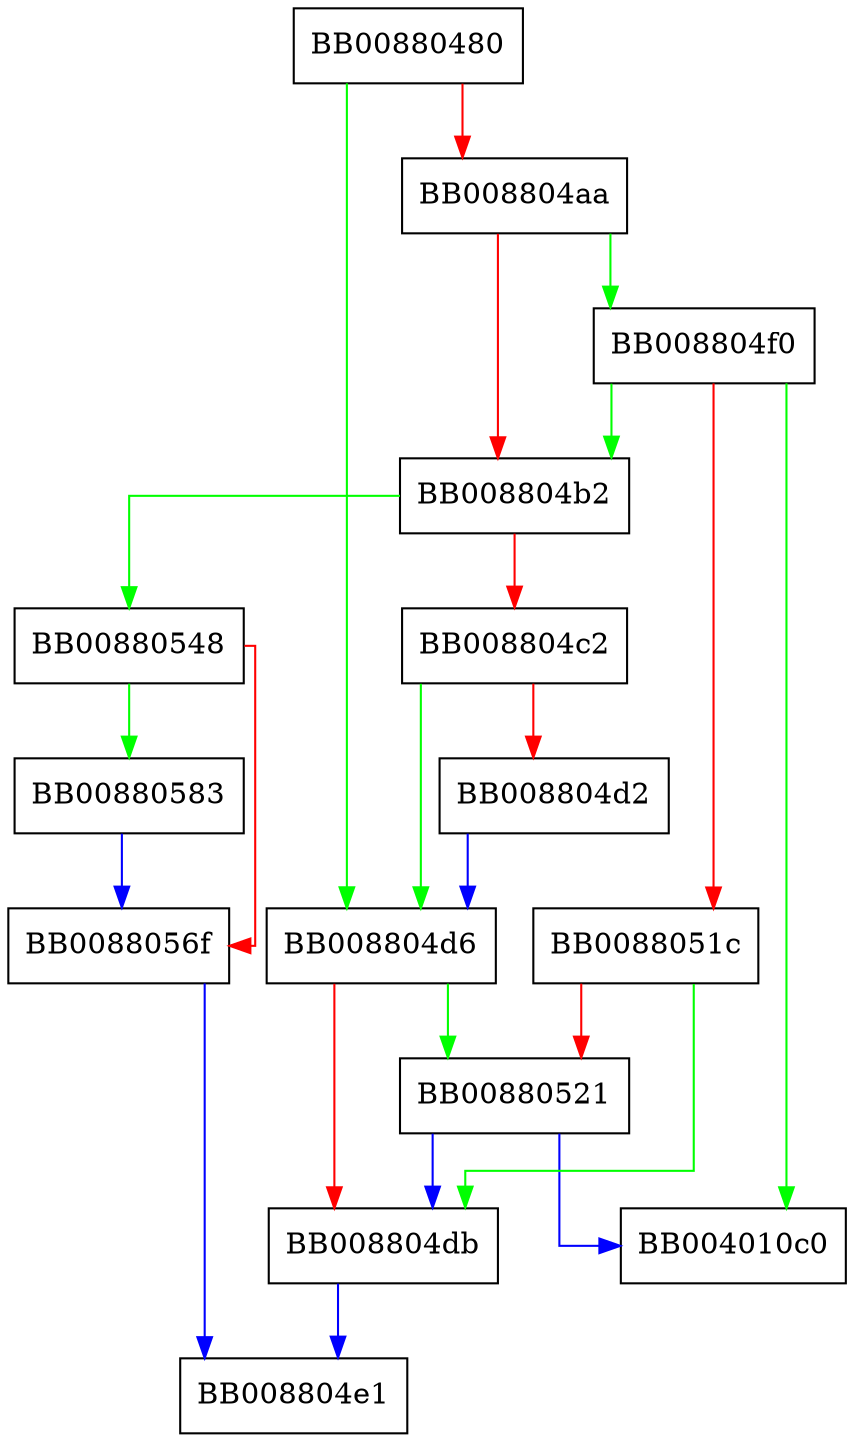 digraph _IO_file_xsgetn_mmap {
  node [shape="box"];
  graph [splines=ortho];
  BB00880480 -> BB008804d6 [color="green"];
  BB00880480 -> BB008804aa [color="red"];
  BB008804aa -> BB008804f0 [color="green"];
  BB008804aa -> BB008804b2 [color="red"];
  BB008804b2 -> BB00880548 [color="green"];
  BB008804b2 -> BB008804c2 [color="red"];
  BB008804c2 -> BB008804d6 [color="green"];
  BB008804c2 -> BB008804d2 [color="red"];
  BB008804d2 -> BB008804d6 [color="blue"];
  BB008804d6 -> BB00880521 [color="green"];
  BB008804d6 -> BB008804db [color="red"];
  BB008804db -> BB008804e1 [color="blue"];
  BB008804f0 -> BB004010c0 [color="green"];
  BB008804f0 -> BB008804b2 [color="green"];
  BB008804f0 -> BB0088051c [color="red"];
  BB0088051c -> BB008804db [color="green"];
  BB0088051c -> BB00880521 [color="red"];
  BB00880521 -> BB004010c0 [color="blue"];
  BB00880521 -> BB008804db [color="blue"];
  BB00880548 -> BB00880583 [color="green"];
  BB00880548 -> BB0088056f [color="red"];
  BB0088056f -> BB008804e1 [color="blue"];
  BB00880583 -> BB0088056f [color="blue"];
}